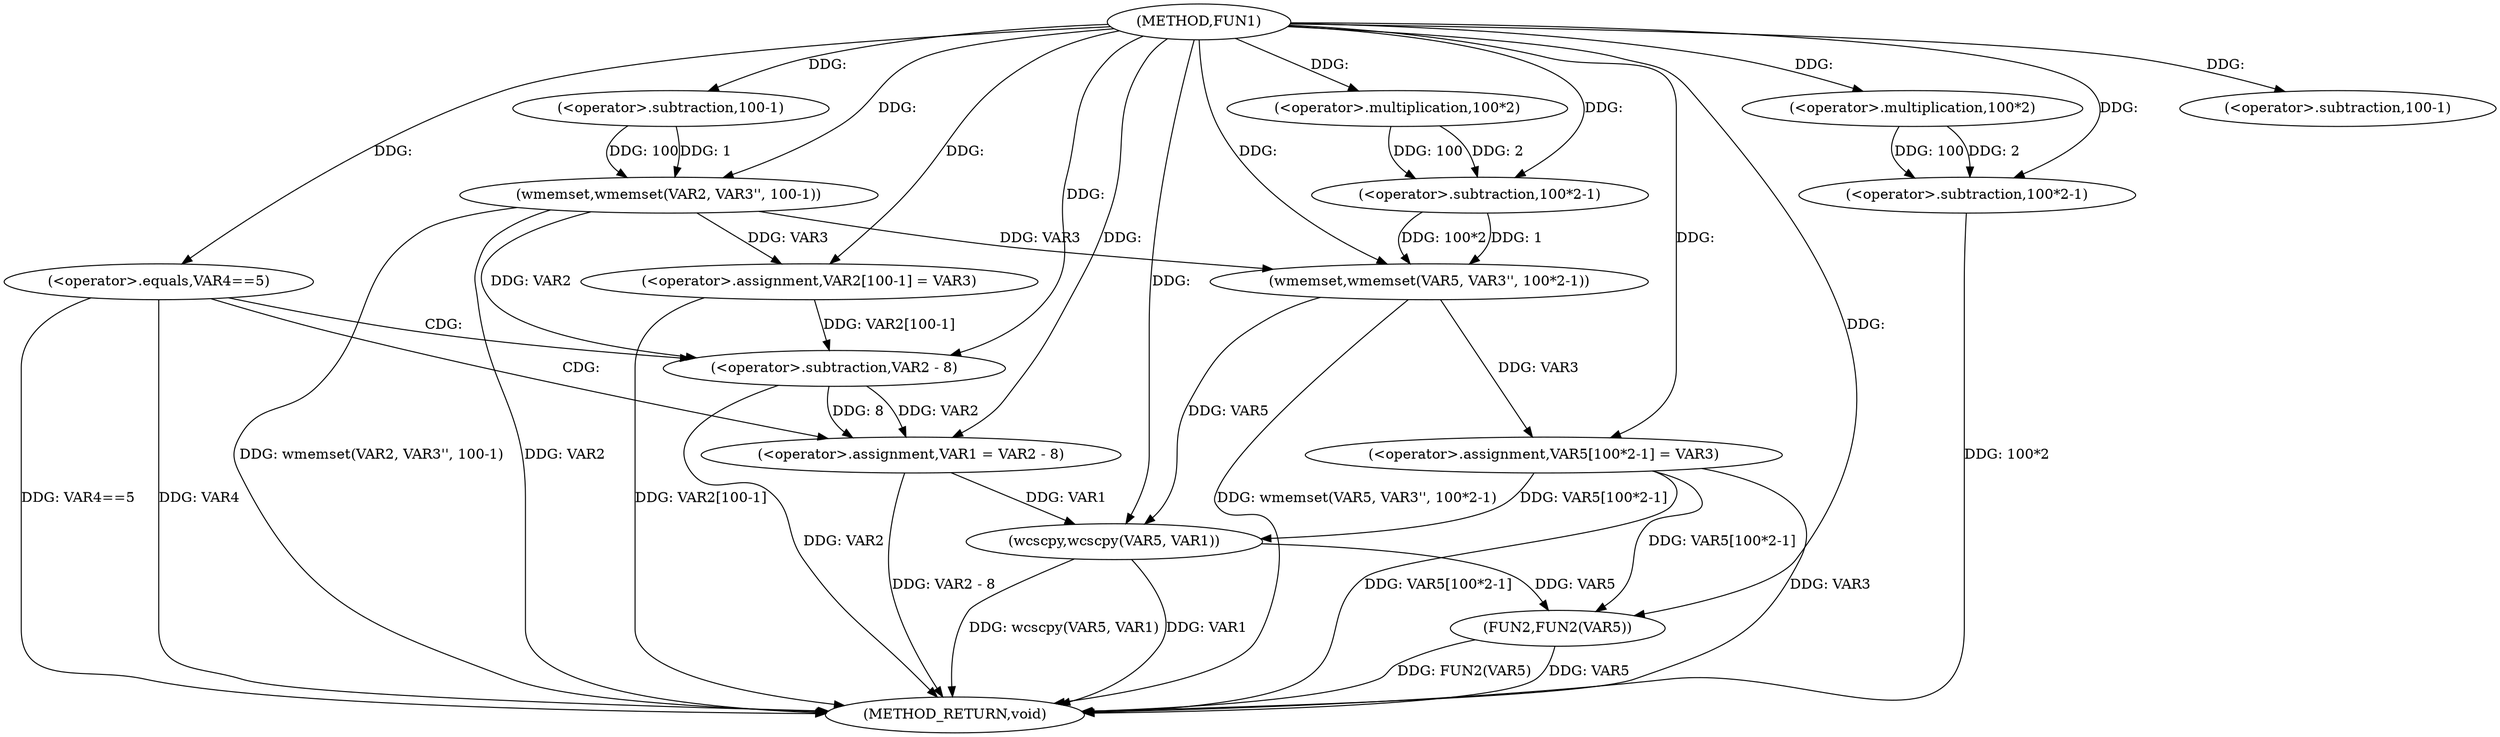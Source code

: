 digraph FUN1 {  
"1000100" [label = "(METHOD,FUN1)" ]
"1000151" [label = "(METHOD_RETURN,void)" ]
"1000104" [label = "(wmemset,wmemset(VAR2, VAR3'', 100-1))" ]
"1000107" [label = "(<operator>.subtraction,100-1)" ]
"1000110" [label = "(<operator>.assignment,VAR2[100-1] = VAR3)" ]
"1000113" [label = "(<operator>.subtraction,100-1)" ]
"1000118" [label = "(<operator>.equals,VAR4==5)" ]
"1000122" [label = "(<operator>.assignment,VAR1 = VAR2 - 8)" ]
"1000124" [label = "(<operator>.subtraction,VAR2 - 8)" ]
"1000129" [label = "(wmemset,wmemset(VAR5, VAR3'', 100*2-1))" ]
"1000132" [label = "(<operator>.subtraction,100*2-1)" ]
"1000133" [label = "(<operator>.multiplication,100*2)" ]
"1000137" [label = "(<operator>.assignment,VAR5[100*2-1] = VAR3)" ]
"1000140" [label = "(<operator>.subtraction,100*2-1)" ]
"1000141" [label = "(<operator>.multiplication,100*2)" ]
"1000146" [label = "(wcscpy,wcscpy(VAR5, VAR1))" ]
"1000149" [label = "(FUN2,FUN2(VAR5))" ]
  "1000124" -> "1000151"  [ label = "DDG: VAR2"] 
  "1000104" -> "1000151"  [ label = "DDG: wmemset(VAR2, VAR3'', 100-1)"] 
  "1000104" -> "1000151"  [ label = "DDG: VAR2"] 
  "1000140" -> "1000151"  [ label = "DDG: 100*2"] 
  "1000129" -> "1000151"  [ label = "DDG: wmemset(VAR5, VAR3'', 100*2-1)"] 
  "1000118" -> "1000151"  [ label = "DDG: VAR4==5"] 
  "1000149" -> "1000151"  [ label = "DDG: VAR5"] 
  "1000137" -> "1000151"  [ label = "DDG: VAR5[100*2-1]"] 
  "1000118" -> "1000151"  [ label = "DDG: VAR4"] 
  "1000146" -> "1000151"  [ label = "DDG: wcscpy(VAR5, VAR1)"] 
  "1000110" -> "1000151"  [ label = "DDG: VAR2[100-1]"] 
  "1000122" -> "1000151"  [ label = "DDG: VAR2 - 8"] 
  "1000149" -> "1000151"  [ label = "DDG: FUN2(VAR5)"] 
  "1000146" -> "1000151"  [ label = "DDG: VAR1"] 
  "1000137" -> "1000151"  [ label = "DDG: VAR3"] 
  "1000100" -> "1000104"  [ label = "DDG: "] 
  "1000107" -> "1000104"  [ label = "DDG: 100"] 
  "1000107" -> "1000104"  [ label = "DDG: 1"] 
  "1000100" -> "1000107"  [ label = "DDG: "] 
  "1000104" -> "1000110"  [ label = "DDG: VAR3"] 
  "1000100" -> "1000110"  [ label = "DDG: "] 
  "1000100" -> "1000113"  [ label = "DDG: "] 
  "1000100" -> "1000118"  [ label = "DDG: "] 
  "1000124" -> "1000122"  [ label = "DDG: VAR2"] 
  "1000124" -> "1000122"  [ label = "DDG: 8"] 
  "1000100" -> "1000122"  [ label = "DDG: "] 
  "1000104" -> "1000124"  [ label = "DDG: VAR2"] 
  "1000110" -> "1000124"  [ label = "DDG: VAR2[100-1]"] 
  "1000100" -> "1000124"  [ label = "DDG: "] 
  "1000100" -> "1000129"  [ label = "DDG: "] 
  "1000104" -> "1000129"  [ label = "DDG: VAR3"] 
  "1000132" -> "1000129"  [ label = "DDG: 100*2"] 
  "1000132" -> "1000129"  [ label = "DDG: 1"] 
  "1000133" -> "1000132"  [ label = "DDG: 100"] 
  "1000133" -> "1000132"  [ label = "DDG: 2"] 
  "1000100" -> "1000133"  [ label = "DDG: "] 
  "1000100" -> "1000132"  [ label = "DDG: "] 
  "1000129" -> "1000137"  [ label = "DDG: VAR3"] 
  "1000100" -> "1000137"  [ label = "DDG: "] 
  "1000141" -> "1000140"  [ label = "DDG: 100"] 
  "1000141" -> "1000140"  [ label = "DDG: 2"] 
  "1000100" -> "1000141"  [ label = "DDG: "] 
  "1000100" -> "1000140"  [ label = "DDG: "] 
  "1000129" -> "1000146"  [ label = "DDG: VAR5"] 
  "1000137" -> "1000146"  [ label = "DDG: VAR5[100*2-1]"] 
  "1000100" -> "1000146"  [ label = "DDG: "] 
  "1000122" -> "1000146"  [ label = "DDG: VAR1"] 
  "1000137" -> "1000149"  [ label = "DDG: VAR5[100*2-1]"] 
  "1000146" -> "1000149"  [ label = "DDG: VAR5"] 
  "1000100" -> "1000149"  [ label = "DDG: "] 
  "1000118" -> "1000124"  [ label = "CDG: "] 
  "1000118" -> "1000122"  [ label = "CDG: "] 
}
